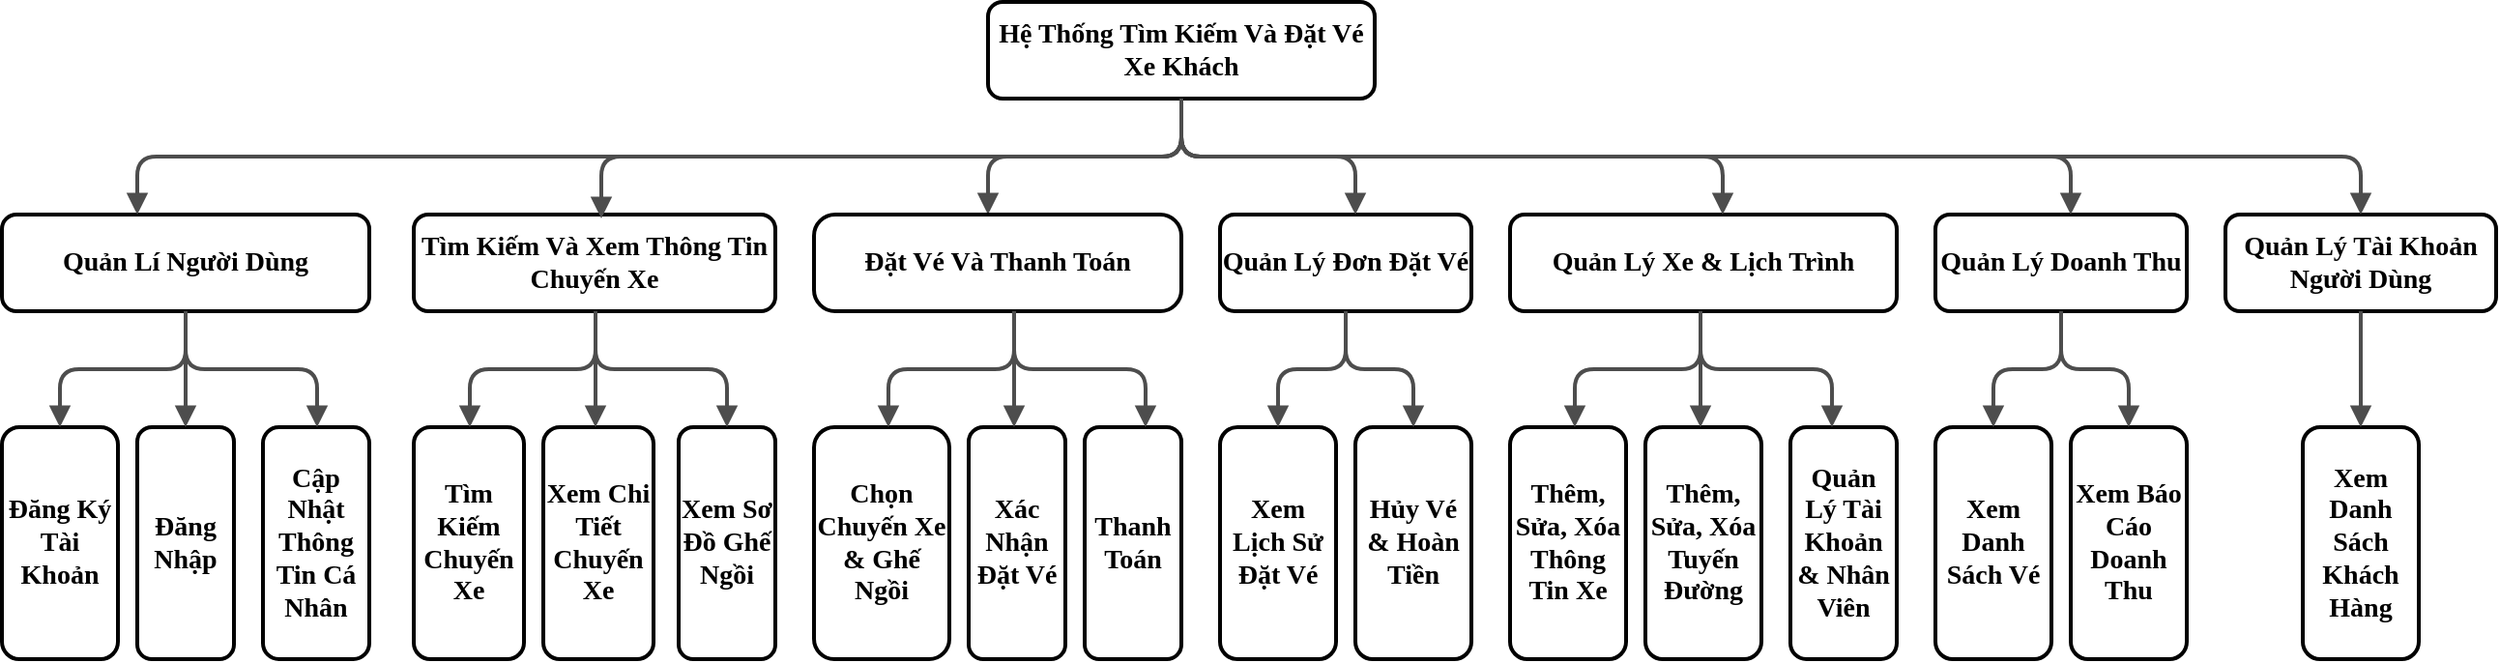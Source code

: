 <mxfile version="26.1.0">
  <diagram name="Page-1" id="19d8dcba-68ad-dc05-1034-9cf7b2a963f6">
    <mxGraphModel dx="1313" dy="696" grid="1" gridSize="10" guides="1" tooltips="1" connect="1" arrows="1" fold="1" page="1" pageScale="1" pageWidth="1100" pageHeight="850" background="none" math="0" shadow="0">
      <root>
        <mxCell id="0" />
        <mxCell id="1" parent="0" />
        <mxCell id="218ae93e1282097f-44" value="" style="edgeStyle=orthogonalEdgeStyle;rounded=1;html=1;labelBackgroundColor=none;endArrow=block;endFill=1;strokeColor=#4D4D4D;strokeWidth=2;fontFamily=Verdana;fontSize=14;fontStyle=1;exitX=0.5;exitY=1;exitDx=0;exitDy=0;" parent="1" source="6257edae8c83ed4a-1" target="218ae93e1282097f-2" edge="1">
          <mxGeometry relative="1" as="geometry">
            <mxPoint x="1260" y="160" as="sourcePoint" />
            <Array as="points">
              <mxPoint x="1250" y="190" />
              <mxPoint x="1150" y="190" />
            </Array>
          </mxGeometry>
        </mxCell>
        <mxCell id="218ae93e1282097f-8" value="Đăng Ký Tài Khoản" style="whiteSpace=wrap;html=1;rounded=1;shadow=0;comic=0;strokeWidth=2;fontFamily=Verdana;align=center;fontSize=14;fontStyle=1" parent="1" vertex="1">
          <mxGeometry x="640" y="330" width="60" height="120" as="geometry" />
        </mxCell>
        <mxCell id="6257edae8c83ed4a-9" value="Quản Lí Người Dùng" style="whiteSpace=wrap;html=1;rounded=1;shadow=0;comic=0;strokeWidth=2;fontFamily=Verdana;align=center;fontSize=14;fontStyle=1" parent="1" vertex="1">
          <mxGeometry x="640" y="220" width="190" height="50" as="geometry" />
        </mxCell>
        <mxCell id="6257edae8c83ed4a-21" value="Cập Nhật Thông Tin Cá Nhân" style="whiteSpace=wrap;html=1;rounded=1;shadow=0;comic=0;strokeWidth=2;fontFamily=Verdana;align=center;fontSize=14;fontStyle=1" parent="1" vertex="1">
          <mxGeometry x="775" y="330" width="55" height="120" as="geometry" />
        </mxCell>
        <mxCell id="6257edae8c83ed4a-12" value="Tìm Kiếm Và Xem Thông Tin Chuyến Xe" style="whiteSpace=wrap;html=1;rounded=1;shadow=0;comic=0;strokeWidth=2;fontFamily=Verdana;align=center;fontSize=14;fontStyle=1" parent="1" vertex="1">
          <mxGeometry x="853" y="220" width="187" height="50" as="geometry" />
        </mxCell>
        <mxCell id="6257edae8c83ed4a-1" value="&lt;font&gt;Hệ Thống Tìm Kiếm Và Đặt Vé Xe Khách&lt;/font&gt;" style="whiteSpace=wrap;html=1;rounded=1;shadow=0;comic=0;strokeWidth=2;fontFamily=Verdana;align=center;fontSize=14;fontStyle=1" parent="1" vertex="1">
          <mxGeometry x="1150" y="110" width="200" height="50" as="geometry" />
        </mxCell>
        <mxCell id="218ae93e1282097f-2" value="Đặt Vé Và Thanh Toán" style="whiteSpace=wrap;html=1;rounded=1;shadow=0;comic=0;strokeWidth=2;fontFamily=Verdana;align=center;fontSize=14;fontStyle=1;arcSize=22;" parent="1" vertex="1">
          <mxGeometry x="1060" y="220" width="190" height="50" as="geometry" />
        </mxCell>
        <mxCell id="218ae93e1282097f-5" value="Quản Lý Đơn Đặt Vé" style="whiteSpace=wrap;html=1;rounded=1;shadow=0;comic=0;strokeWidth=2;fontFamily=Verdana;align=center;fontSize=14;fontStyle=1" parent="1" vertex="1">
          <mxGeometry x="1270" y="220" width="130" height="50" as="geometry" />
        </mxCell>
        <mxCell id="yoJNtJ-4dLOCvJawa3UI-1" value="Đăng Nhập" style="whiteSpace=wrap;html=1;rounded=1;shadow=0;comic=0;strokeWidth=2;fontFamily=Verdana;align=center;fontSize=14;fontStyle=1" vertex="1" parent="1">
          <mxGeometry x="710" y="330" width="50" height="120" as="geometry" />
        </mxCell>
        <mxCell id="yoJNtJ-4dLOCvJawa3UI-10" value="Tìm Kiếm Chuyến Xe" style="whiteSpace=wrap;html=1;rounded=1;shadow=0;comic=0;strokeWidth=2;fontFamily=Verdana;align=center;fontSize=14;fontStyle=1" vertex="1" parent="1">
          <mxGeometry x="853" y="330" width="57" height="120" as="geometry" />
        </mxCell>
        <mxCell id="yoJNtJ-4dLOCvJawa3UI-11" value="Xem Sơ Đồ Ghế Ngồi" style="whiteSpace=wrap;html=1;rounded=1;shadow=0;comic=0;strokeWidth=2;fontFamily=Verdana;align=center;fontSize=14;fontStyle=1" vertex="1" parent="1">
          <mxGeometry x="990" y="330" width="50" height="120" as="geometry" />
        </mxCell>
        <mxCell id="yoJNtJ-4dLOCvJawa3UI-12" value="Xem Chi Tiết Chuyến Xe" style="whiteSpace=wrap;html=1;rounded=1;shadow=0;comic=0;strokeWidth=2;fontFamily=Verdana;align=center;fontSize=14;fontStyle=1" vertex="1" parent="1">
          <mxGeometry x="920" y="330" width="57" height="120" as="geometry" />
        </mxCell>
        <mxCell id="yoJNtJ-4dLOCvJawa3UI-13" value="Chọn Chuyến Xe &amp;amp; Ghế Ngồi" style="whiteSpace=wrap;html=1;rounded=1;shadow=0;comic=0;strokeWidth=2;fontFamily=Verdana;align=center;fontSize=14;fontStyle=1" vertex="1" parent="1">
          <mxGeometry x="1060" y="330" width="70" height="120" as="geometry" />
        </mxCell>
        <mxCell id="yoJNtJ-4dLOCvJawa3UI-14" value="Thanh Toán" style="whiteSpace=wrap;html=1;rounded=1;shadow=0;comic=0;strokeWidth=2;fontFamily=Verdana;align=center;fontSize=14;fontStyle=1" vertex="1" parent="1">
          <mxGeometry x="1200" y="330" width="50" height="120" as="geometry" />
        </mxCell>
        <mxCell id="yoJNtJ-4dLOCvJawa3UI-15" value="Xác Nhận Đặt Vé" style="whiteSpace=wrap;html=1;rounded=1;shadow=0;comic=0;strokeWidth=2;fontFamily=Verdana;align=center;fontSize=14;fontStyle=1" vertex="1" parent="1">
          <mxGeometry x="1140" y="330" width="50" height="120" as="geometry" />
        </mxCell>
        <mxCell id="yoJNtJ-4dLOCvJawa3UI-16" value="Xem Lịch Sử Đặt Vé" style="whiteSpace=wrap;html=1;rounded=1;shadow=0;comic=0;strokeWidth=2;fontFamily=Verdana;align=center;fontSize=14;fontStyle=1" vertex="1" parent="1">
          <mxGeometry x="1270" y="330" width="60" height="120" as="geometry" />
        </mxCell>
        <mxCell id="yoJNtJ-4dLOCvJawa3UI-18" value="Hủy Vé &amp;amp; Hoàn Tiền" style="whiteSpace=wrap;html=1;rounded=1;shadow=0;comic=0;strokeWidth=2;fontFamily=Verdana;align=center;fontSize=14;fontStyle=1" vertex="1" parent="1">
          <mxGeometry x="1340" y="330" width="60" height="120" as="geometry" />
        </mxCell>
        <mxCell id="yoJNtJ-4dLOCvJawa3UI-19" value="Thêm, Sửa, Xóa Thông Tin Xe" style="whiteSpace=wrap;html=1;rounded=1;shadow=0;comic=0;strokeWidth=2;fontFamily=Verdana;align=center;fontSize=14;fontStyle=1" vertex="1" parent="1">
          <mxGeometry x="1420" y="330" width="60" height="120" as="geometry" />
        </mxCell>
        <mxCell id="yoJNtJ-4dLOCvJawa3UI-20" value="Quản Lý Xe &amp;amp; Lịch Trình" style="whiteSpace=wrap;html=1;rounded=1;shadow=0;comic=0;strokeWidth=2;fontFamily=Verdana;align=center;fontSize=14;fontStyle=1" vertex="1" parent="1">
          <mxGeometry x="1420" y="220" width="200" height="50" as="geometry" />
        </mxCell>
        <mxCell id="yoJNtJ-4dLOCvJawa3UI-21" value="Quản Lý Tài Khoản &amp;amp; Nhân Viên" style="whiteSpace=wrap;html=1;rounded=1;shadow=0;comic=0;strokeWidth=2;fontFamily=Verdana;align=center;fontSize=14;fontStyle=1" vertex="1" parent="1">
          <mxGeometry x="1565" y="330" width="55" height="120" as="geometry" />
        </mxCell>
        <mxCell id="yoJNtJ-4dLOCvJawa3UI-23" value="Quản Lý Doanh Thu" style="whiteSpace=wrap;html=1;rounded=1;shadow=0;comic=0;strokeWidth=2;fontFamily=Verdana;align=center;fontSize=14;fontStyle=1" vertex="1" parent="1">
          <mxGeometry x="1640" y="220" width="130" height="50" as="geometry" />
        </mxCell>
        <mxCell id="yoJNtJ-4dLOCvJawa3UI-24" value="Quản Lý Tài Khoản Người Dùng" style="whiteSpace=wrap;html=1;rounded=1;shadow=0;comic=0;strokeWidth=2;fontFamily=Verdana;align=center;fontSize=14;fontStyle=1" vertex="1" parent="1">
          <mxGeometry x="1790" y="220" width="140" height="50" as="geometry" />
        </mxCell>
        <mxCell id="yoJNtJ-4dLOCvJawa3UI-25" value="Thêm, Sửa, Xóa Tuyến Đường" style="whiteSpace=wrap;html=1;rounded=1;shadow=0;comic=0;strokeWidth=2;fontFamily=Verdana;align=center;fontSize=14;fontStyle=1" vertex="1" parent="1">
          <mxGeometry x="1490" y="330" width="60" height="120" as="geometry" />
        </mxCell>
        <mxCell id="yoJNtJ-4dLOCvJawa3UI-26" value="Xem Danh Sách Vé" style="whiteSpace=wrap;html=1;rounded=1;shadow=0;comic=0;strokeWidth=2;fontFamily=Verdana;align=center;fontSize=14;fontStyle=1" vertex="1" parent="1">
          <mxGeometry x="1640" y="330" width="60" height="120" as="geometry" />
        </mxCell>
        <mxCell id="yoJNtJ-4dLOCvJawa3UI-29" value="Xem Báo Cáo Doanh Thu" style="whiteSpace=wrap;html=1;rounded=1;shadow=0;comic=0;strokeWidth=2;fontFamily=Verdana;align=center;fontSize=14;fontStyle=1" vertex="1" parent="1">
          <mxGeometry x="1710" y="330" width="60" height="120" as="geometry" />
        </mxCell>
        <mxCell id="yoJNtJ-4dLOCvJawa3UI-30" value="Xem Danh Sách Khách Hàng" style="whiteSpace=wrap;html=1;rounded=1;shadow=0;comic=0;strokeWidth=2;fontFamily=Verdana;align=center;fontSize=14;fontStyle=1" vertex="1" parent="1">
          <mxGeometry x="1830" y="330" width="60" height="120" as="geometry" />
        </mxCell>
        <mxCell id="yoJNtJ-4dLOCvJawa3UI-41" value="" style="edgeStyle=orthogonalEdgeStyle;rounded=1;html=1;labelBackgroundColor=none;endArrow=block;endFill=1;strokeColor=#4D4D4D;strokeWidth=2;fontFamily=Verdana;fontSize=14;fontStyle=1;exitX=0.5;exitY=1;exitDx=0;exitDy=0;entryX=0.5;entryY=0;entryDx=0;entryDy=0;" edge="1" parent="1" source="6257edae8c83ed4a-1">
          <mxGeometry relative="1" as="geometry">
            <mxPoint x="1034" y="160" as="sourcePoint" />
            <mxPoint x="710" y="220" as="targetPoint" />
            <Array as="points">
              <mxPoint x="1250" y="190" />
              <mxPoint x="710" y="190" />
            </Array>
          </mxGeometry>
        </mxCell>
        <mxCell id="yoJNtJ-4dLOCvJawa3UI-43" value="" style="edgeStyle=orthogonalEdgeStyle;rounded=1;html=1;labelBackgroundColor=none;endArrow=block;endFill=1;strokeColor=#4D4D4D;strokeWidth=2;fontFamily=Verdana;fontSize=14;fontStyle=1" edge="1" parent="1">
          <mxGeometry relative="1" as="geometry">
            <mxPoint x="1250" y="160" as="sourcePoint" />
            <mxPoint x="1340" y="220" as="targetPoint" />
            <Array as="points">
              <mxPoint x="1250" y="190" />
              <mxPoint x="1340" y="190" />
            </Array>
          </mxGeometry>
        </mxCell>
        <mxCell id="yoJNtJ-4dLOCvJawa3UI-44" value="" style="edgeStyle=orthogonalEdgeStyle;rounded=1;html=1;labelBackgroundColor=none;endArrow=block;endFill=1;strokeColor=#4D4D4D;strokeWidth=2;fontFamily=Verdana;fontSize=14;fontStyle=1;exitX=0.5;exitY=1;exitDx=0;exitDy=0;" edge="1" parent="1" source="6257edae8c83ed4a-1">
          <mxGeometry relative="1" as="geometry">
            <mxPoint x="1440" y="160" as="sourcePoint" />
            <mxPoint x="1530" y="220" as="targetPoint" />
            <Array as="points">
              <mxPoint x="1250" y="190" />
              <mxPoint x="1530" y="190" />
            </Array>
          </mxGeometry>
        </mxCell>
        <mxCell id="yoJNtJ-4dLOCvJawa3UI-45" value="" style="edgeStyle=orthogonalEdgeStyle;rounded=1;html=1;labelBackgroundColor=none;endArrow=block;endFill=1;strokeColor=#4D4D4D;strokeWidth=2;fontFamily=Verdana;fontSize=14;fontStyle=1;exitX=0.5;exitY=1;exitDx=0;exitDy=0;" edge="1" parent="1" source="6257edae8c83ed4a-1">
          <mxGeometry relative="1" as="geometry">
            <mxPoint x="1450" y="160" as="sourcePoint" />
            <mxPoint x="1710" y="220" as="targetPoint" />
            <Array as="points">
              <mxPoint x="1250" y="190" />
              <mxPoint x="1710" y="190" />
              <mxPoint x="1710" y="220" />
            </Array>
          </mxGeometry>
        </mxCell>
        <mxCell id="yoJNtJ-4dLOCvJawa3UI-46" value="" style="edgeStyle=orthogonalEdgeStyle;rounded=1;html=1;labelBackgroundColor=none;endArrow=block;endFill=1;strokeColor=#4D4D4D;strokeWidth=2;fontFamily=Verdana;fontSize=14;fontStyle=1;exitX=0.5;exitY=1;exitDx=0;exitDy=0;" edge="1" parent="1" source="6257edae8c83ed4a-1">
          <mxGeometry relative="1" as="geometry">
            <mxPoint x="1410" y="160" as="sourcePoint" />
            <mxPoint x="1860" y="220" as="targetPoint" />
            <Array as="points">
              <mxPoint x="1250" y="190" />
              <mxPoint x="1860" y="190" />
              <mxPoint x="1860" y="220" />
            </Array>
          </mxGeometry>
        </mxCell>
        <mxCell id="yoJNtJ-4dLOCvJawa3UI-47" value="" style="edgeStyle=orthogonalEdgeStyle;rounded=1;html=1;labelBackgroundColor=none;endArrow=block;endFill=1;strokeColor=#4D4D4D;strokeWidth=2;fontFamily=Verdana;fontSize=14;fontStyle=1;exitX=0.5;exitY=1;exitDx=0;exitDy=0;" edge="1" parent="1" source="6257edae8c83ed4a-1">
          <mxGeometry relative="1" as="geometry">
            <mxPoint x="1260" y="160" as="sourcePoint" />
            <mxPoint x="950" y="222" as="targetPoint" />
            <Array as="points">
              <mxPoint x="1250" y="190" />
              <mxPoint x="950" y="190" />
            </Array>
          </mxGeometry>
        </mxCell>
        <mxCell id="yoJNtJ-4dLOCvJawa3UI-48" value="" style="edgeStyle=orthogonalEdgeStyle;rounded=1;html=1;labelBackgroundColor=none;endArrow=block;endFill=1;strokeColor=#4D4D4D;strokeWidth=2;fontFamily=Verdana;fontSize=14;fontStyle=1;exitX=0.5;exitY=1;exitDx=0;exitDy=0;entryX=0.5;entryY=0;entryDx=0;entryDy=0;" edge="1" parent="1" source="6257edae8c83ed4a-9" target="218ae93e1282097f-8">
          <mxGeometry relative="1" as="geometry">
            <mxPoint x="1260" y="270" as="sourcePoint" />
            <mxPoint x="720" y="330" as="targetPoint" />
            <Array as="points">
              <mxPoint x="735" y="300" />
              <mxPoint x="670" y="300" />
            </Array>
          </mxGeometry>
        </mxCell>
        <mxCell id="yoJNtJ-4dLOCvJawa3UI-49" value="" style="edgeStyle=orthogonalEdgeStyle;rounded=1;html=1;labelBackgroundColor=none;endArrow=block;endFill=1;strokeColor=#4D4D4D;strokeWidth=2;fontFamily=Verdana;fontSize=14;fontStyle=1;exitX=0.5;exitY=1;exitDx=0;exitDy=0;entryX=0.5;entryY=0;entryDx=0;entryDy=0;" edge="1" parent="1" source="6257edae8c83ed4a-9" target="yoJNtJ-4dLOCvJawa3UI-1">
          <mxGeometry relative="1" as="geometry">
            <mxPoint x="745" y="280" as="sourcePoint" />
            <mxPoint x="680" y="340" as="targetPoint" />
            <Array as="points">
              <mxPoint x="735" y="320" />
              <mxPoint x="735" y="320" />
            </Array>
          </mxGeometry>
        </mxCell>
        <mxCell id="yoJNtJ-4dLOCvJawa3UI-50" value="" style="edgeStyle=orthogonalEdgeStyle;rounded=1;html=1;labelBackgroundColor=none;endArrow=block;endFill=1;strokeColor=#4D4D4D;strokeWidth=2;fontFamily=Verdana;fontSize=14;fontStyle=1;exitX=0.5;exitY=1;exitDx=0;exitDy=0;entryX=0.5;entryY=0;entryDx=0;entryDy=0;" edge="1" parent="1" source="6257edae8c83ed4a-9" target="6257edae8c83ed4a-21">
          <mxGeometry relative="1" as="geometry">
            <mxPoint x="745" y="270" as="sourcePoint" />
            <mxPoint x="680" y="330" as="targetPoint" />
            <Array as="points">
              <mxPoint x="735" y="300" />
              <mxPoint x="803" y="300" />
              <mxPoint x="803" y="330" />
            </Array>
          </mxGeometry>
        </mxCell>
        <mxCell id="yoJNtJ-4dLOCvJawa3UI-57" value="" style="edgeStyle=orthogonalEdgeStyle;rounded=1;html=1;labelBackgroundColor=none;endArrow=block;endFill=1;strokeColor=#4D4D4D;strokeWidth=2;fontFamily=Verdana;fontSize=14;fontStyle=1;exitX=0.5;exitY=1;exitDx=0;exitDy=0;entryX=0.5;entryY=0;entryDx=0;entryDy=0;" edge="1" parent="1">
          <mxGeometry relative="1" as="geometry">
            <mxPoint x="947" y="270" as="sourcePoint" />
            <mxPoint x="882" y="330" as="targetPoint" />
            <Array as="points">
              <mxPoint x="947" y="300" />
              <mxPoint x="882" y="300" />
            </Array>
          </mxGeometry>
        </mxCell>
        <mxCell id="yoJNtJ-4dLOCvJawa3UI-58" value="" style="edgeStyle=orthogonalEdgeStyle;rounded=1;html=1;labelBackgroundColor=none;endArrow=block;endFill=1;strokeColor=#4D4D4D;strokeWidth=2;fontFamily=Verdana;fontSize=14;fontStyle=1;exitX=0.5;exitY=1;exitDx=0;exitDy=0;entryX=0.5;entryY=0;entryDx=0;entryDy=0;" edge="1" parent="1">
          <mxGeometry relative="1" as="geometry">
            <mxPoint x="947" y="270" as="sourcePoint" />
            <mxPoint x="947" y="330" as="targetPoint" />
            <Array as="points">
              <mxPoint x="947" y="320" />
              <mxPoint x="947" y="320" />
            </Array>
          </mxGeometry>
        </mxCell>
        <mxCell id="yoJNtJ-4dLOCvJawa3UI-59" value="" style="edgeStyle=orthogonalEdgeStyle;rounded=1;html=1;labelBackgroundColor=none;endArrow=block;endFill=1;strokeColor=#4D4D4D;strokeWidth=2;fontFamily=Verdana;fontSize=14;fontStyle=1;exitX=0.5;exitY=1;exitDx=0;exitDy=0;entryX=0.5;entryY=0;entryDx=0;entryDy=0;" edge="1" parent="1">
          <mxGeometry relative="1" as="geometry">
            <mxPoint x="947" y="270" as="sourcePoint" />
            <mxPoint x="1015" y="330" as="targetPoint" />
            <Array as="points">
              <mxPoint x="947" y="300" />
              <mxPoint x="1015" y="300" />
              <mxPoint x="1015" y="330" />
            </Array>
          </mxGeometry>
        </mxCell>
        <mxCell id="yoJNtJ-4dLOCvJawa3UI-60" value="" style="edgeStyle=orthogonalEdgeStyle;rounded=1;html=1;labelBackgroundColor=none;endArrow=block;endFill=1;strokeColor=#4D4D4D;strokeWidth=2;fontFamily=Verdana;fontSize=14;fontStyle=1;exitX=0.5;exitY=1;exitDx=0;exitDy=0;entryX=0.5;entryY=0;entryDx=0;entryDy=0;" edge="1" parent="1">
          <mxGeometry relative="1" as="geometry">
            <mxPoint x="1163.48" y="270" as="sourcePoint" />
            <mxPoint x="1098.48" y="330" as="targetPoint" />
            <Array as="points">
              <mxPoint x="1163.48" y="300" />
              <mxPoint x="1098.48" y="300" />
            </Array>
          </mxGeometry>
        </mxCell>
        <mxCell id="yoJNtJ-4dLOCvJawa3UI-61" value="" style="edgeStyle=orthogonalEdgeStyle;rounded=1;html=1;labelBackgroundColor=none;endArrow=block;endFill=1;strokeColor=#4D4D4D;strokeWidth=2;fontFamily=Verdana;fontSize=14;fontStyle=1;exitX=0.5;exitY=1;exitDx=0;exitDy=0;entryX=0.5;entryY=0;entryDx=0;entryDy=0;" edge="1" parent="1">
          <mxGeometry relative="1" as="geometry">
            <mxPoint x="1163.48" y="270" as="sourcePoint" />
            <mxPoint x="1163.48" y="330" as="targetPoint" />
            <Array as="points">
              <mxPoint x="1163.48" y="320" />
              <mxPoint x="1163.48" y="320" />
            </Array>
          </mxGeometry>
        </mxCell>
        <mxCell id="yoJNtJ-4dLOCvJawa3UI-62" value="" style="edgeStyle=orthogonalEdgeStyle;rounded=1;html=1;labelBackgroundColor=none;endArrow=block;endFill=1;strokeColor=#4D4D4D;strokeWidth=2;fontFamily=Verdana;fontSize=14;fontStyle=1;exitX=0.5;exitY=1;exitDx=0;exitDy=0;entryX=0.5;entryY=0;entryDx=0;entryDy=0;" edge="1" parent="1">
          <mxGeometry relative="1" as="geometry">
            <mxPoint x="1163.48" y="270" as="sourcePoint" />
            <mxPoint x="1231.48" y="330" as="targetPoint" />
            <Array as="points">
              <mxPoint x="1163.48" y="300" />
              <mxPoint x="1231.48" y="300" />
            </Array>
          </mxGeometry>
        </mxCell>
        <mxCell id="yoJNtJ-4dLOCvJawa3UI-63" value="" style="edgeStyle=orthogonalEdgeStyle;rounded=1;html=1;labelBackgroundColor=none;endArrow=block;endFill=1;strokeColor=#4D4D4D;strokeWidth=2;fontFamily=Verdana;fontSize=14;fontStyle=1;exitX=0.5;exitY=1;exitDx=0;exitDy=0;entryX=0.5;entryY=0;entryDx=0;entryDy=0;" edge="1" parent="1" target="yoJNtJ-4dLOCvJawa3UI-16">
          <mxGeometry relative="1" as="geometry">
            <mxPoint x="1335" y="270" as="sourcePoint" />
            <mxPoint x="1270" y="330" as="targetPoint" />
            <Array as="points">
              <mxPoint x="1335" y="300" />
              <mxPoint x="1300" y="300" />
            </Array>
          </mxGeometry>
        </mxCell>
        <mxCell id="yoJNtJ-4dLOCvJawa3UI-65" value="" style="edgeStyle=orthogonalEdgeStyle;rounded=1;html=1;labelBackgroundColor=none;endArrow=block;endFill=1;strokeColor=#4D4D4D;strokeWidth=2;fontFamily=Verdana;fontSize=14;fontStyle=1;exitX=0.5;exitY=1;exitDx=0;exitDy=0;entryX=0.5;entryY=0;entryDx=0;entryDy=0;" edge="1" parent="1" target="yoJNtJ-4dLOCvJawa3UI-18">
          <mxGeometry relative="1" as="geometry">
            <mxPoint x="1335" y="270" as="sourcePoint" />
            <mxPoint x="1403" y="330" as="targetPoint" />
            <Array as="points">
              <mxPoint x="1335" y="300" />
              <mxPoint x="1370" y="300" />
            </Array>
          </mxGeometry>
        </mxCell>
        <mxCell id="yoJNtJ-4dLOCvJawa3UI-66" value="" style="edgeStyle=orthogonalEdgeStyle;rounded=1;html=1;labelBackgroundColor=none;endArrow=block;endFill=1;strokeColor=#4D4D4D;strokeWidth=2;fontFamily=Verdana;fontSize=14;fontStyle=1;exitX=0.5;exitY=1;exitDx=0;exitDy=0;entryX=0.5;entryY=0;entryDx=0;entryDy=0;" edge="1" parent="1">
          <mxGeometry relative="1" as="geometry">
            <mxPoint x="1518.5" y="270" as="sourcePoint" />
            <mxPoint x="1453.5" y="330" as="targetPoint" />
            <Array as="points">
              <mxPoint x="1518.5" y="300" />
              <mxPoint x="1453.5" y="300" />
            </Array>
          </mxGeometry>
        </mxCell>
        <mxCell id="yoJNtJ-4dLOCvJawa3UI-67" value="" style="edgeStyle=orthogonalEdgeStyle;rounded=1;html=1;labelBackgroundColor=none;endArrow=block;endFill=1;strokeColor=#4D4D4D;strokeWidth=2;fontFamily=Verdana;fontSize=14;fontStyle=1;exitX=0.5;exitY=1;exitDx=0;exitDy=0;entryX=0.5;entryY=0;entryDx=0;entryDy=0;" edge="1" parent="1">
          <mxGeometry relative="1" as="geometry">
            <mxPoint x="1518.5" y="270" as="sourcePoint" />
            <mxPoint x="1518.5" y="330" as="targetPoint" />
            <Array as="points">
              <mxPoint x="1518.5" y="320" />
              <mxPoint x="1518.5" y="320" />
            </Array>
          </mxGeometry>
        </mxCell>
        <mxCell id="yoJNtJ-4dLOCvJawa3UI-68" value="" style="edgeStyle=orthogonalEdgeStyle;rounded=1;html=1;labelBackgroundColor=none;endArrow=block;endFill=1;strokeColor=#4D4D4D;strokeWidth=2;fontFamily=Verdana;fontSize=14;fontStyle=1;exitX=0.5;exitY=1;exitDx=0;exitDy=0;entryX=0.5;entryY=0;entryDx=0;entryDy=0;" edge="1" parent="1">
          <mxGeometry relative="1" as="geometry">
            <mxPoint x="1518.5" y="270" as="sourcePoint" />
            <mxPoint x="1586.5" y="330" as="targetPoint" />
            <Array as="points">
              <mxPoint x="1518.5" y="300" />
              <mxPoint x="1586.5" y="300" />
              <mxPoint x="1586.5" y="330" />
            </Array>
          </mxGeometry>
        </mxCell>
        <mxCell id="yoJNtJ-4dLOCvJawa3UI-72" value="" style="edgeStyle=orthogonalEdgeStyle;rounded=1;html=1;labelBackgroundColor=none;endArrow=block;endFill=1;strokeColor=#4D4D4D;strokeWidth=2;fontFamily=Verdana;fontSize=14;fontStyle=1;exitX=0.5;exitY=1;exitDx=0;exitDy=0;entryX=0.5;entryY=0;entryDx=0;entryDy=0;" edge="1" parent="1">
          <mxGeometry relative="1" as="geometry">
            <mxPoint x="1704.98" y="270" as="sourcePoint" />
            <mxPoint x="1669.98" y="330" as="targetPoint" />
            <Array as="points">
              <mxPoint x="1704.98" y="300" />
              <mxPoint x="1669.98" y="300" />
            </Array>
          </mxGeometry>
        </mxCell>
        <mxCell id="yoJNtJ-4dLOCvJawa3UI-73" value="" style="edgeStyle=orthogonalEdgeStyle;rounded=1;html=1;labelBackgroundColor=none;endArrow=block;endFill=1;strokeColor=#4D4D4D;strokeWidth=2;fontFamily=Verdana;fontSize=14;fontStyle=1;exitX=0.5;exitY=1;exitDx=0;exitDy=0;entryX=0.5;entryY=0;entryDx=0;entryDy=0;" edge="1" parent="1">
          <mxGeometry relative="1" as="geometry">
            <mxPoint x="1704.98" y="270" as="sourcePoint" />
            <mxPoint x="1739.98" y="330" as="targetPoint" />
            <Array as="points">
              <mxPoint x="1704.98" y="300" />
              <mxPoint x="1739.98" y="300" />
            </Array>
          </mxGeometry>
        </mxCell>
        <mxCell id="yoJNtJ-4dLOCvJawa3UI-76" value="" style="edgeStyle=orthogonalEdgeStyle;rounded=1;html=1;labelBackgroundColor=none;endArrow=block;endFill=1;strokeColor=#4D4D4D;strokeWidth=2;fontFamily=Verdana;fontSize=14;fontStyle=1;exitX=0.5;exitY=1;exitDx=0;exitDy=0;entryX=0.5;entryY=0;entryDx=0;entryDy=0;" edge="1" parent="1" target="yoJNtJ-4dLOCvJawa3UI-30">
          <mxGeometry relative="1" as="geometry">
            <mxPoint x="1859.98" y="270" as="sourcePoint" />
            <mxPoint x="1824.98" y="330" as="targetPoint" />
            <Array as="points">
              <mxPoint x="1860" y="320" />
              <mxPoint x="1860" y="320" />
            </Array>
          </mxGeometry>
        </mxCell>
      </root>
    </mxGraphModel>
  </diagram>
</mxfile>
